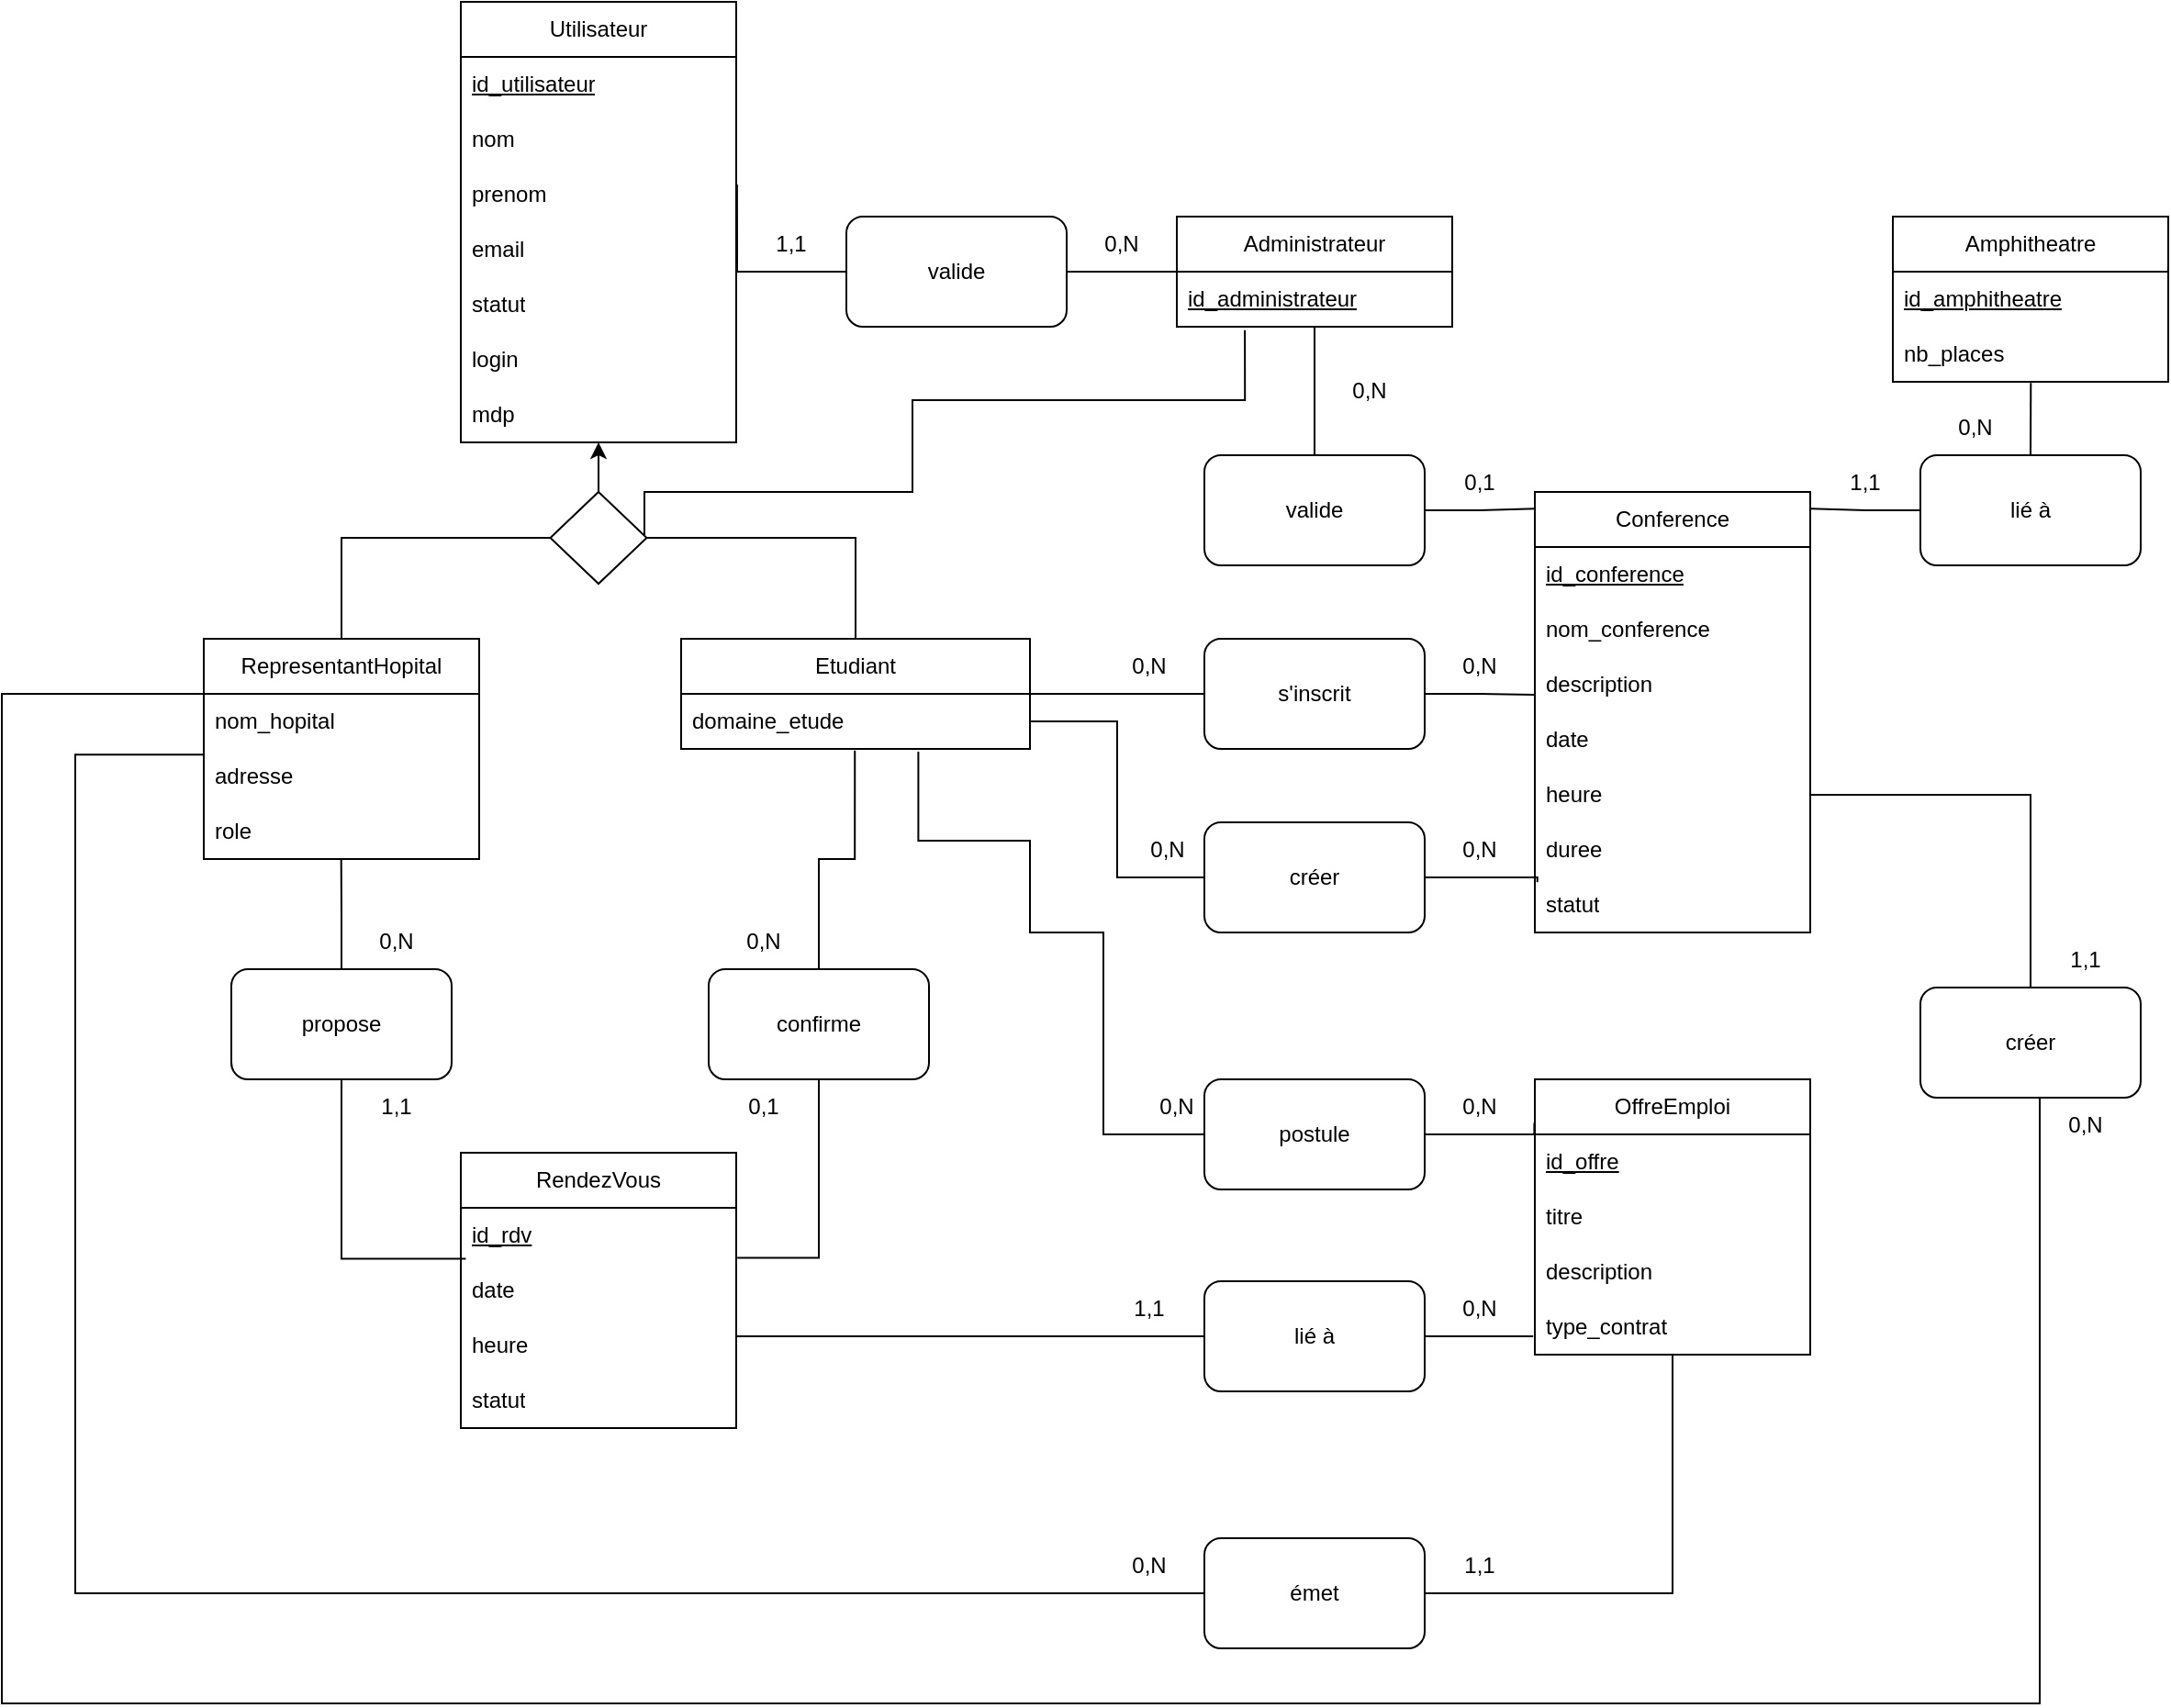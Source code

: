 <mxfile version="21.7.5" type="onedrive" pages="2">
  <diagram name="Page-1" id="q962I6aiMkmAbZw1WeMZ">
    <mxGraphModel grid="1" page="1" gridSize="10" guides="1" tooltips="1" connect="1" arrows="1" fold="1" pageScale="1" pageWidth="1169" pageHeight="827" math="0" shadow="0">
      <root>
        <mxCell id="0" />
        <mxCell id="1" parent="0" />
        <mxCell id="uY25hScXqDtO3a73gOTt-12" style="edgeStyle=orthogonalEdgeStyle;rounded=0;orthogonalLoop=1;jettySize=auto;html=1;exitX=0.5;exitY=0;exitDx=0;exitDy=0;endArrow=none;endFill=0;entryX=1;entryY=0.5;entryDx=0;entryDy=0;" edge="1" parent="1" source="zwO2DJE7-MWnhaOdCRVx-1" target="zwO2DJE7-MWnhaOdCRVx-11">
          <mxGeometry relative="1" as="geometry">
            <mxPoint x="1230" y="-570" as="targetPoint" />
          </mxGeometry>
        </mxCell>
        <mxCell id="zwO2DJE7-MWnhaOdCRVx-1" value="&lt;font style=&quot;vertical-align: inherit;&quot;&gt;&lt;font style=&quot;vertical-align: inherit;&quot;&gt;Etudiant&lt;/font&gt;&lt;/font&gt;" style="swimlane;fontStyle=0;childLayout=stackLayout;horizontal=1;startSize=30;horizontalStack=0;resizeParent=1;resizeParentMax=0;resizeLast=0;collapsible=1;marginBottom=0;whiteSpace=wrap;html=1;" vertex="1" parent="1">
          <mxGeometry x="1130" y="-480" width="190" height="60" as="geometry" />
        </mxCell>
        <mxCell id="zwO2DJE7-MWnhaOdCRVx-14" value="domaine_etude" style="text;strokeColor=none;fillColor=none;align=left;verticalAlign=middle;spacingLeft=4;spacingRight=4;overflow=hidden;points=[[0,0.5],[1,0.5]];portConstraint=eastwest;rotatable=0;whiteSpace=wrap;html=1;" vertex="1" parent="zwO2DJE7-MWnhaOdCRVx-1">
          <mxGeometry y="30" width="190" height="30" as="geometry" />
        </mxCell>
        <mxCell id="p0FIipzDam_MGdTjeUwP-6" style="edgeStyle=orthogonalEdgeStyle;rounded=0;orthogonalLoop=1;jettySize=auto;html=1;exitX=0;exitY=0.25;exitDx=0;exitDy=0;entryX=0.5;entryY=1;entryDx=0;entryDy=0;endArrow=none;endFill=0;" edge="1" parent="1" source="vYdjHVclCOwmGXo7qv9D-1" target="p0FIipzDam_MGdTjeUwP-5">
          <mxGeometry relative="1" as="geometry">
            <Array as="points">
              <mxPoint x="760" y="-450" />
              <mxPoint x="760" y="100" />
              <mxPoint x="1870" y="100" />
              <mxPoint x="1870" y="-230" />
            </Array>
          </mxGeometry>
        </mxCell>
        <mxCell id="vYdjHVclCOwmGXo7qv9D-1" value="&lt;font style=&quot;vertical-align: inherit;&quot;&gt;&lt;font style=&quot;vertical-align: inherit;&quot;&gt;&lt;font style=&quot;vertical-align: inherit;&quot;&gt;&lt;font style=&quot;vertical-align: inherit;&quot;&gt;RepresentantHopital&lt;/font&gt;&lt;/font&gt;&lt;/font&gt;&lt;/font&gt;" style="swimlane;fontStyle=0;childLayout=stackLayout;horizontal=1;startSize=30;horizontalStack=0;resizeParent=1;resizeParentMax=0;resizeLast=0;collapsible=1;marginBottom=0;whiteSpace=wrap;html=1;" vertex="1" parent="1">
          <mxGeometry x="870" y="-480" width="150" height="120" as="geometry" />
        </mxCell>
        <mxCell id="zwO2DJE7-MWnhaOdCRVx-15" value="&lt;font style=&quot;vertical-align: inherit;&quot;&gt;&lt;font style=&quot;vertical-align: inherit;&quot;&gt;nom_hopital&lt;br&gt;&lt;/font&gt;&lt;/font&gt;" style="text;strokeColor=none;fillColor=none;align=left;verticalAlign=middle;spacingLeft=4;spacingRight=4;overflow=hidden;points=[[0,0.5],[1,0.5]];portConstraint=eastwest;rotatable=0;whiteSpace=wrap;html=1;" vertex="1" parent="vYdjHVclCOwmGXo7qv9D-1">
          <mxGeometry y="30" width="150" height="30" as="geometry" />
        </mxCell>
        <mxCell id="qOWL5mDbAUGZzgBeI54C-1" value="adresse" style="text;strokeColor=none;fillColor=none;align=left;verticalAlign=middle;spacingLeft=4;spacingRight=4;overflow=hidden;points=[[0,0.5],[1,0.5]];portConstraint=eastwest;rotatable=0;whiteSpace=wrap;html=1;" vertex="1" parent="vYdjHVclCOwmGXo7qv9D-1">
          <mxGeometry y="60" width="150" height="30" as="geometry" />
        </mxCell>
        <mxCell id="uY25hScXqDtO3a73gOTt-2" value="role" style="text;strokeColor=none;fillColor=none;align=left;verticalAlign=middle;spacingLeft=4;spacingRight=4;overflow=hidden;points=[[0,0.5],[1,0.5]];portConstraint=eastwest;rotatable=0;whiteSpace=wrap;html=1;" vertex="1" parent="vYdjHVclCOwmGXo7qv9D-1">
          <mxGeometry y="90" width="150" height="30" as="geometry" />
        </mxCell>
        <mxCell id="0aWNcPJadGoUK4btkH90-1" value="&lt;font style=&quot;vertical-align: inherit;&quot;&gt;&lt;font style=&quot;vertical-align: inherit;&quot;&gt;Utilisateur&lt;/font&gt;&lt;/font&gt;" style="swimlane;fontStyle=0;childLayout=stackLayout;horizontal=1;startSize=30;horizontalStack=0;resizeParent=1;resizeParentMax=0;resizeLast=0;collapsible=1;marginBottom=0;whiteSpace=wrap;html=1;" vertex="1" parent="1">
          <mxGeometry x="1010" y="-827" width="150" height="240" as="geometry" />
        </mxCell>
        <mxCell id="0aWNcPJadGoUK4btkH90-2" value="&lt;font style=&quot;vertical-align: inherit;&quot;&gt;&lt;font style=&quot;vertical-align: inherit;&quot;&gt;&lt;font style=&quot;vertical-align: inherit;&quot;&gt;&lt;font style=&quot;vertical-align: inherit;&quot;&gt;&lt;u&gt;id_utilisateur&lt;/u&gt;&lt;/font&gt;&lt;/font&gt;&lt;/font&gt;&lt;/font&gt;" style="text;strokeColor=none;fillColor=none;align=left;verticalAlign=middle;spacingLeft=4;spacingRight=4;overflow=hidden;points=[[0,0.5],[1,0.5]];portConstraint=eastwest;rotatable=0;whiteSpace=wrap;html=1;" vertex="1" parent="0aWNcPJadGoUK4btkH90-1">
          <mxGeometry y="30" width="150" height="30" as="geometry" />
        </mxCell>
        <mxCell id="zwO2DJE7-MWnhaOdCRVx-10" value="&lt;font style=&quot;vertical-align: inherit;&quot;&gt;&lt;font style=&quot;vertical-align: inherit;&quot;&gt;&lt;font style=&quot;vertical-align: inherit;&quot;&gt;&lt;font style=&quot;vertical-align: inherit;&quot;&gt;nom&lt;/font&gt;&lt;/font&gt;&lt;/font&gt;&lt;/font&gt;" style="text;strokeColor=none;fillColor=none;align=left;verticalAlign=middle;spacingLeft=4;spacingRight=4;overflow=hidden;points=[[0,0.5],[1,0.5]];portConstraint=eastwest;rotatable=0;whiteSpace=wrap;html=1;" vertex="1" parent="0aWNcPJadGoUK4btkH90-1">
          <mxGeometry y="60" width="150" height="30" as="geometry" />
        </mxCell>
        <mxCell id="0aWNcPJadGoUK4btkH90-3" value="&lt;font style=&quot;vertical-align: inherit;&quot;&gt;&lt;font style=&quot;vertical-align: inherit;&quot;&gt;prenom&lt;/font&gt;&lt;/font&gt;" style="text;strokeColor=none;fillColor=none;align=left;verticalAlign=middle;spacingLeft=4;spacingRight=4;overflow=hidden;points=[[0,0.5],[1,0.5]];portConstraint=eastwest;rotatable=0;whiteSpace=wrap;html=1;" vertex="1" parent="0aWNcPJadGoUK4btkH90-1">
          <mxGeometry y="90" width="150" height="30" as="geometry" />
        </mxCell>
        <mxCell id="0aWNcPJadGoUK4btkH90-4" value="&lt;font style=&quot;vertical-align: inherit;&quot;&gt;&lt;font style=&quot;vertical-align: inherit;&quot;&gt;email&lt;br&gt;&lt;/font&gt;&lt;/font&gt;" style="text;strokeColor=none;fillColor=none;align=left;verticalAlign=middle;spacingLeft=4;spacingRight=4;overflow=hidden;points=[[0,0.5],[1,0.5]];portConstraint=eastwest;rotatable=0;whiteSpace=wrap;html=1;" vertex="1" parent="0aWNcPJadGoUK4btkH90-1">
          <mxGeometry y="120" width="150" height="30" as="geometry" />
        </mxCell>
        <mxCell id="uY25hScXqDtO3a73gOTt-1" value="statut" style="text;strokeColor=none;fillColor=none;align=left;verticalAlign=middle;spacingLeft=4;spacingRight=4;overflow=hidden;points=[[0,0.5],[1,0.5]];portConstraint=eastwest;rotatable=0;whiteSpace=wrap;html=1;" vertex="1" parent="0aWNcPJadGoUK4btkH90-1">
          <mxGeometry y="150" width="150" height="30" as="geometry" />
        </mxCell>
        <mxCell id="p0FIipzDam_MGdTjeUwP-2" value="login" style="text;strokeColor=none;fillColor=none;align=left;verticalAlign=middle;spacingLeft=4;spacingRight=4;overflow=hidden;points=[[0,0.5],[1,0.5]];portConstraint=eastwest;rotatable=0;whiteSpace=wrap;html=1;" vertex="1" parent="0aWNcPJadGoUK4btkH90-1">
          <mxGeometry y="180" width="150" height="30" as="geometry" />
        </mxCell>
        <mxCell id="p0FIipzDam_MGdTjeUwP-3" value="mdp" style="text;strokeColor=none;fillColor=none;align=left;verticalAlign=middle;spacingLeft=4;spacingRight=4;overflow=hidden;points=[[0,0.5],[1,0.5]];portConstraint=eastwest;rotatable=0;whiteSpace=wrap;html=1;" vertex="1" parent="0aWNcPJadGoUK4btkH90-1">
          <mxGeometry y="210" width="150" height="30" as="geometry" />
        </mxCell>
        <mxCell id="0aWNcPJadGoUK4btkH90-28" value="&lt;font style=&quot;vertical-align: inherit;&quot;&gt;&lt;font style=&quot;vertical-align: inherit;&quot;&gt;Conference&lt;/font&gt;&lt;/font&gt;" style="swimlane;fontStyle=0;childLayout=stackLayout;horizontal=1;startSize=30;horizontalStack=0;resizeParent=1;resizeParentMax=0;resizeLast=0;collapsible=1;marginBottom=0;whiteSpace=wrap;html=1;" vertex="1" parent="1">
          <mxGeometry x="1595" y="-560" width="150" height="240" as="geometry" />
        </mxCell>
        <mxCell id="gXIHA559JMCUfnb30QVl-1" value="&lt;font style=&quot;vertical-align: inherit;&quot;&gt;&lt;font style=&quot;vertical-align: inherit;&quot;&gt;&lt;u&gt;id_conference&lt;/u&gt;&lt;/font&gt;&lt;/font&gt;" style="text;strokeColor=none;fillColor=none;align=left;verticalAlign=middle;spacingLeft=4;spacingRight=4;overflow=hidden;points=[[0,0.5],[1,0.5]];portConstraint=eastwest;rotatable=0;whiteSpace=wrap;html=1;" vertex="1" parent="0aWNcPJadGoUK4btkH90-28">
          <mxGeometry y="30" width="150" height="30" as="geometry" />
        </mxCell>
        <mxCell id="0aWNcPJadGoUK4btkH90-29" value="&lt;font style=&quot;vertical-align: inherit;&quot;&gt;&lt;font style=&quot;vertical-align: inherit;&quot;&gt;&lt;font style=&quot;vertical-align: inherit;&quot;&gt;&lt;font style=&quot;vertical-align: inherit;&quot;&gt;nom_conference&lt;/font&gt;&lt;/font&gt;&lt;/font&gt;&lt;/font&gt;" style="text;strokeColor=none;fillColor=none;align=left;verticalAlign=middle;spacingLeft=4;spacingRight=4;overflow=hidden;points=[[0,0.5],[1,0.5]];portConstraint=eastwest;rotatable=0;whiteSpace=wrap;html=1;" vertex="1" parent="0aWNcPJadGoUK4btkH90-28">
          <mxGeometry y="60" width="150" height="30" as="geometry" />
        </mxCell>
        <mxCell id="0aWNcPJadGoUK4btkH90-30" value="&lt;font style=&quot;vertical-align: inherit;&quot;&gt;&lt;font style=&quot;vertical-align: inherit;&quot;&gt;description&lt;/font&gt;&lt;/font&gt;" style="text;strokeColor=none;fillColor=none;align=left;verticalAlign=middle;spacingLeft=4;spacingRight=4;overflow=hidden;points=[[0,0.5],[1,0.5]];portConstraint=eastwest;rotatable=0;whiteSpace=wrap;html=1;" vertex="1" parent="0aWNcPJadGoUK4btkH90-28">
          <mxGeometry y="90" width="150" height="30" as="geometry" />
        </mxCell>
        <mxCell id="0aWNcPJadGoUK4btkH90-31" value="&lt;font style=&quot;vertical-align: inherit;&quot;&gt;&lt;font style=&quot;vertical-align: inherit;&quot;&gt;date&lt;br&gt;&lt;/font&gt;&lt;/font&gt;" style="text;strokeColor=none;fillColor=none;align=left;verticalAlign=middle;spacingLeft=4;spacingRight=4;overflow=hidden;points=[[0,0.5],[1,0.5]];portConstraint=eastwest;rotatable=0;whiteSpace=wrap;html=1;" vertex="1" parent="0aWNcPJadGoUK4btkH90-28">
          <mxGeometry y="120" width="150" height="30" as="geometry" />
        </mxCell>
        <mxCell id="qOWL5mDbAUGZzgBeI54C-2" value="heure" style="text;strokeColor=none;fillColor=none;align=left;verticalAlign=middle;spacingLeft=4;spacingRight=4;overflow=hidden;points=[[0,0.5],[1,0.5]];portConstraint=eastwest;rotatable=0;whiteSpace=wrap;html=1;" vertex="1" parent="0aWNcPJadGoUK4btkH90-28">
          <mxGeometry y="150" width="150" height="30" as="geometry" />
        </mxCell>
        <mxCell id="qOWL5mDbAUGZzgBeI54C-3" value="duree" style="text;strokeColor=none;fillColor=none;align=left;verticalAlign=middle;spacingLeft=4;spacingRight=4;overflow=hidden;points=[[0,0.5],[1,0.5]];portConstraint=eastwest;rotatable=0;whiteSpace=wrap;html=1;" vertex="1" parent="0aWNcPJadGoUK4btkH90-28">
          <mxGeometry y="180" width="150" height="30" as="geometry" />
        </mxCell>
        <mxCell id="uY25hScXqDtO3a73gOTt-4" value="statut" style="text;strokeColor=none;fillColor=none;align=left;verticalAlign=middle;spacingLeft=4;spacingRight=4;overflow=hidden;points=[[0,0.5],[1,0.5]];portConstraint=eastwest;rotatable=0;whiteSpace=wrap;html=1;" vertex="1" parent="0aWNcPJadGoUK4btkH90-28">
          <mxGeometry y="210" width="150" height="30" as="geometry" />
        </mxCell>
        <mxCell id="uY25hScXqDtO3a73gOTt-11" style="edgeStyle=orthogonalEdgeStyle;rounded=0;orthogonalLoop=1;jettySize=auto;html=1;exitX=0.5;exitY=0;exitDx=0;exitDy=0;entryX=0.5;entryY=1;entryDx=0;entryDy=0;endArrow=classic;endFill=1;" edge="1" parent="1" source="zwO2DJE7-MWnhaOdCRVx-11" target="0aWNcPJadGoUK4btkH90-1">
          <mxGeometry relative="1" as="geometry">
            <mxPoint x="1076.25" y="-610" as="targetPoint" />
          </mxGeometry>
        </mxCell>
        <mxCell id="uY25hScXqDtO3a73gOTt-13" style="edgeStyle=orthogonalEdgeStyle;rounded=0;orthogonalLoop=1;jettySize=auto;html=1;exitX=0;exitY=0.5;exitDx=0;exitDy=0;endArrow=none;endFill=0;entryX=0.5;entryY=0;entryDx=0;entryDy=0;" edge="1" parent="1" source="zwO2DJE7-MWnhaOdCRVx-11" target="vYdjHVclCOwmGXo7qv9D-1">
          <mxGeometry relative="1" as="geometry">
            <mxPoint x="1190" y="-500" as="targetPoint" />
          </mxGeometry>
        </mxCell>
        <mxCell id="p0FIipzDam_MGdTjeUwP-1" style="edgeStyle=orthogonalEdgeStyle;rounded=0;orthogonalLoop=1;jettySize=auto;html=1;exitX=1;exitY=0.5;exitDx=0;exitDy=0;entryX=0.247;entryY=1.062;entryDx=0;entryDy=0;entryPerimeter=0;endArrow=none;endFill=0;" edge="1" parent="1" source="zwO2DJE7-MWnhaOdCRVx-11" target="uY25hScXqDtO3a73gOTt-81">
          <mxGeometry relative="1" as="geometry">
            <Array as="points">
              <mxPoint x="1110" y="-535" />
              <mxPoint x="1110" y="-560" />
              <mxPoint x="1256" y="-560" />
              <mxPoint x="1256" y="-610" />
              <mxPoint x="1437" y="-610" />
            </Array>
          </mxGeometry>
        </mxCell>
        <mxCell id="zwO2DJE7-MWnhaOdCRVx-11" value="" style="rhombus;whiteSpace=wrap;html=1;" vertex="1" parent="1">
          <mxGeometry x="1058.75" y="-560" width="52.5" height="50" as="geometry" />
        </mxCell>
        <mxCell id="qOWL5mDbAUGZzgBeI54C-4" value="&lt;font style=&quot;vertical-align: inherit;&quot;&gt;&lt;font style=&quot;vertical-align: inherit;&quot;&gt;Amphitheatre&lt;/font&gt;&lt;/font&gt;" style="swimlane;fontStyle=0;childLayout=stackLayout;horizontal=1;startSize=30;horizontalStack=0;resizeParent=1;resizeParentMax=0;resizeLast=0;collapsible=1;marginBottom=0;whiteSpace=wrap;html=1;" vertex="1" parent="1">
          <mxGeometry x="1790" y="-710" width="150" height="90" as="geometry" />
        </mxCell>
        <mxCell id="qOWL5mDbAUGZzgBeI54C-5" value="&lt;font style=&quot;vertical-align: inherit;&quot;&gt;&lt;font style=&quot;vertical-align: inherit;&quot;&gt;&lt;font style=&quot;vertical-align: inherit;&quot;&gt;&lt;font style=&quot;vertical-align: inherit;&quot;&gt;&lt;font style=&quot;vertical-align: inherit;&quot;&gt;&lt;font style=&quot;vertical-align: inherit;&quot;&gt;&lt;u&gt;&lt;font style=&quot;vertical-align: inherit;&quot;&gt;&lt;font style=&quot;vertical-align: inherit;&quot;&gt;id_amphitheatre&lt;/font&gt;&lt;/font&gt;&lt;/u&gt;&lt;/font&gt;&lt;/font&gt;&lt;/font&gt;&lt;/font&gt;&lt;/font&gt;&lt;/font&gt;" style="text;strokeColor=none;fillColor=none;align=left;verticalAlign=middle;spacingLeft=4;spacingRight=4;overflow=hidden;points=[[0,0.5],[1,0.5]];portConstraint=eastwest;rotatable=0;whiteSpace=wrap;html=1;" vertex="1" parent="qOWL5mDbAUGZzgBeI54C-4">
          <mxGeometry y="30" width="150" height="30" as="geometry" />
        </mxCell>
        <mxCell id="qOWL5mDbAUGZzgBeI54C-7" value="&lt;font style=&quot;vertical-align: inherit;&quot;&gt;&lt;font style=&quot;vertical-align: inherit;&quot;&gt;nb_places&lt;br&gt;&lt;/font&gt;&lt;/font&gt;" style="text;strokeColor=none;fillColor=none;align=left;verticalAlign=middle;spacingLeft=4;spacingRight=4;overflow=hidden;points=[[0,0.5],[1,0.5]];portConstraint=eastwest;rotatable=0;whiteSpace=wrap;html=1;" vertex="1" parent="qOWL5mDbAUGZzgBeI54C-4">
          <mxGeometry y="60" width="150" height="30" as="geometry" />
        </mxCell>
        <mxCell id="qOWL5mDbAUGZzgBeI54C-15" value="&lt;font style=&quot;vertical-align: inherit;&quot;&gt;&lt;font style=&quot;vertical-align: inherit;&quot;&gt;OffreEmploi&lt;/font&gt;&lt;/font&gt;" style="swimlane;fontStyle=0;childLayout=stackLayout;horizontal=1;startSize=30;horizontalStack=0;resizeParent=1;resizeParentMax=0;resizeLast=0;collapsible=1;marginBottom=0;whiteSpace=wrap;html=1;" vertex="1" parent="1">
          <mxGeometry x="1595" y="-240" width="150" height="150" as="geometry" />
        </mxCell>
        <mxCell id="qOWL5mDbAUGZzgBeI54C-16" value="&lt;font style=&quot;vertical-align: inherit;&quot;&gt;&lt;font style=&quot;vertical-align: inherit;&quot;&gt;&lt;font style=&quot;vertical-align: inherit;&quot;&gt;&lt;font style=&quot;vertical-align: inherit;&quot;&gt;&lt;font style=&quot;vertical-align: inherit;&quot;&gt;&lt;font style=&quot;vertical-align: inherit;&quot;&gt;&lt;u&gt;&lt;font style=&quot;vertical-align: inherit;&quot;&gt;&lt;font style=&quot;vertical-align: inherit;&quot;&gt;id_offre&lt;/font&gt;&lt;/font&gt;&lt;/u&gt;&lt;/font&gt;&lt;/font&gt;&lt;/font&gt;&lt;/font&gt;&lt;/font&gt;&lt;/font&gt;" style="text;strokeColor=none;fillColor=none;align=left;verticalAlign=middle;spacingLeft=4;spacingRight=4;overflow=hidden;points=[[0,0.5],[1,0.5]];portConstraint=eastwest;rotatable=0;whiteSpace=wrap;html=1;" vertex="1" parent="qOWL5mDbAUGZzgBeI54C-15">
          <mxGeometry y="30" width="150" height="30" as="geometry" />
        </mxCell>
        <mxCell id="qOWL5mDbAUGZzgBeI54C-17" value="&lt;font style=&quot;vertical-align: inherit;&quot;&gt;&lt;font style=&quot;vertical-align: inherit;&quot;&gt;titre&lt;br&gt;&lt;/font&gt;&lt;/font&gt;" style="text;strokeColor=none;fillColor=none;align=left;verticalAlign=middle;spacingLeft=4;spacingRight=4;overflow=hidden;points=[[0,0.5],[1,0.5]];portConstraint=eastwest;rotatable=0;whiteSpace=wrap;html=1;" vertex="1" parent="qOWL5mDbAUGZzgBeI54C-15">
          <mxGeometry y="60" width="150" height="30" as="geometry" />
        </mxCell>
        <mxCell id="qOWL5mDbAUGZzgBeI54C-18" value="description" style="text;strokeColor=none;fillColor=none;align=left;verticalAlign=middle;spacingLeft=4;spacingRight=4;overflow=hidden;points=[[0,0.5],[1,0.5]];portConstraint=eastwest;rotatable=0;whiteSpace=wrap;html=1;" vertex="1" parent="qOWL5mDbAUGZzgBeI54C-15">
          <mxGeometry y="90" width="150" height="30" as="geometry" />
        </mxCell>
        <mxCell id="qOWL5mDbAUGZzgBeI54C-19" value="type_contrat" style="text;strokeColor=none;fillColor=none;align=left;verticalAlign=middle;spacingLeft=4;spacingRight=4;overflow=hidden;points=[[0,0.5],[1,0.5]];portConstraint=eastwest;rotatable=0;whiteSpace=wrap;html=1;" vertex="1" parent="qOWL5mDbAUGZzgBeI54C-15">
          <mxGeometry y="120" width="150" height="30" as="geometry" />
        </mxCell>
        <mxCell id="qOWL5mDbAUGZzgBeI54C-21" value="&lt;font style=&quot;vertical-align: inherit;&quot;&gt;&lt;font style=&quot;vertical-align: inherit;&quot;&gt;RendezVous&lt;/font&gt;&lt;/font&gt;" style="swimlane;fontStyle=0;childLayout=stackLayout;horizontal=1;startSize=30;horizontalStack=0;resizeParent=1;resizeParentMax=0;resizeLast=0;collapsible=1;marginBottom=0;whiteSpace=wrap;html=1;" vertex="1" parent="1">
          <mxGeometry x="1010" y="-200" width="150" height="150" as="geometry" />
        </mxCell>
        <mxCell id="qOWL5mDbAUGZzgBeI54C-22" value="&lt;font style=&quot;vertical-align: inherit;&quot;&gt;&lt;font style=&quot;vertical-align: inherit;&quot;&gt;&lt;font style=&quot;vertical-align: inherit;&quot;&gt;&lt;font style=&quot;vertical-align: inherit;&quot;&gt;&lt;font style=&quot;vertical-align: inherit;&quot;&gt;&lt;font style=&quot;vertical-align: inherit;&quot;&gt;&lt;u&gt;&lt;font style=&quot;vertical-align: inherit;&quot;&gt;&lt;font style=&quot;vertical-align: inherit;&quot;&gt;id_rdv&lt;/font&gt;&lt;/font&gt;&lt;/u&gt;&lt;/font&gt;&lt;/font&gt;&lt;/font&gt;&lt;/font&gt;&lt;/font&gt;&lt;/font&gt;" style="text;strokeColor=none;fillColor=none;align=left;verticalAlign=middle;spacingLeft=4;spacingRight=4;overflow=hidden;points=[[0,0.5],[1,0.5]];portConstraint=eastwest;rotatable=0;whiteSpace=wrap;html=1;" vertex="1" parent="qOWL5mDbAUGZzgBeI54C-21">
          <mxGeometry y="30" width="150" height="30" as="geometry" />
        </mxCell>
        <mxCell id="qOWL5mDbAUGZzgBeI54C-23" value="&lt;font style=&quot;vertical-align: inherit;&quot;&gt;&lt;font style=&quot;vertical-align: inherit;&quot;&gt;date&lt;br&gt;&lt;/font&gt;&lt;/font&gt;" style="text;strokeColor=none;fillColor=none;align=left;verticalAlign=middle;spacingLeft=4;spacingRight=4;overflow=hidden;points=[[0,0.5],[1,0.5]];portConstraint=eastwest;rotatable=0;whiteSpace=wrap;html=1;" vertex="1" parent="qOWL5mDbAUGZzgBeI54C-21">
          <mxGeometry y="60" width="150" height="30" as="geometry" />
        </mxCell>
        <mxCell id="qOWL5mDbAUGZzgBeI54C-24" value="heure" style="text;strokeColor=none;fillColor=none;align=left;verticalAlign=middle;spacingLeft=4;spacingRight=4;overflow=hidden;points=[[0,0.5],[1,0.5]];portConstraint=eastwest;rotatable=0;whiteSpace=wrap;html=1;" vertex="1" parent="qOWL5mDbAUGZzgBeI54C-21">
          <mxGeometry y="90" width="150" height="30" as="geometry" />
        </mxCell>
        <mxCell id="qOWL5mDbAUGZzgBeI54C-25" value="statut" style="text;strokeColor=none;fillColor=none;align=left;verticalAlign=middle;spacingLeft=4;spacingRight=4;overflow=hidden;points=[[0,0.5],[1,0.5]];portConstraint=eastwest;rotatable=0;whiteSpace=wrap;html=1;" vertex="1" parent="qOWL5mDbAUGZzgBeI54C-21">
          <mxGeometry y="120" width="150" height="30" as="geometry" />
        </mxCell>
        <mxCell id="uY25hScXqDtO3a73gOTt-19" style="edgeStyle=orthogonalEdgeStyle;rounded=0;orthogonalLoop=1;jettySize=auto;html=1;exitX=0;exitY=0.5;exitDx=0;exitDy=0;entryX=1;entryY=0.5;entryDx=0;entryDy=0;endArrow=none;endFill=0;" edge="1" parent="1" source="uY25hScXqDtO3a73gOTt-15" target="uY25hScXqDtO3a73gOTt-18">
          <mxGeometry relative="1" as="geometry" />
        </mxCell>
        <mxCell id="uY25hScXqDtO3a73gOTt-22" style="edgeStyle=orthogonalEdgeStyle;rounded=0;orthogonalLoop=1;jettySize=auto;html=1;exitX=0.5;exitY=1;exitDx=0;exitDy=0;entryX=0.5;entryY=0;entryDx=0;entryDy=0;endArrow=none;endFill=0;" edge="1" parent="1" source="uY25hScXqDtO3a73gOTt-15" target="uY25hScXqDtO3a73gOTt-21">
          <mxGeometry relative="1" as="geometry" />
        </mxCell>
        <mxCell id="uY25hScXqDtO3a73gOTt-15" value="&lt;font style=&quot;vertical-align: inherit;&quot;&gt;&lt;font style=&quot;vertical-align: inherit;&quot;&gt;Administrateur&lt;/font&gt;&lt;/font&gt;" style="swimlane;fontStyle=0;childLayout=stackLayout;horizontal=1;startSize=30;horizontalStack=0;resizeParent=1;resizeParentMax=0;resizeLast=0;collapsible=1;marginBottom=0;whiteSpace=wrap;html=1;" vertex="1" parent="1">
          <mxGeometry x="1400" y="-710" width="150" height="60" as="geometry">
            <mxRectangle x="1400" y="-710" width="120" height="30" as="alternateBounds" />
          </mxGeometry>
        </mxCell>
        <mxCell id="uY25hScXqDtO3a73gOTt-81" value="&lt;font style=&quot;vertical-align: inherit;&quot;&gt;&lt;font style=&quot;vertical-align: inherit;&quot;&gt;&lt;u&gt;id_administrateur&lt;/u&gt;&lt;/font&gt;&lt;/font&gt;" style="text;strokeColor=none;fillColor=none;align=left;verticalAlign=middle;spacingLeft=4;spacingRight=4;overflow=hidden;points=[[0,0.5],[1,0.5]];portConstraint=eastwest;rotatable=0;whiteSpace=wrap;html=1;" vertex="1" parent="uY25hScXqDtO3a73gOTt-15">
          <mxGeometry y="30" width="150" height="30" as="geometry" />
        </mxCell>
        <mxCell id="uY25hScXqDtO3a73gOTt-20" style="edgeStyle=orthogonalEdgeStyle;rounded=0;orthogonalLoop=1;jettySize=auto;html=1;exitX=0;exitY=0.5;exitDx=0;exitDy=0;entryX=1.003;entryY=0.317;entryDx=0;entryDy=0;entryPerimeter=0;endArrow=none;endFill=0;" edge="1" parent="1" source="uY25hScXqDtO3a73gOTt-18" target="0aWNcPJadGoUK4btkH90-3">
          <mxGeometry relative="1" as="geometry">
            <mxPoint x="1171.25" y="-679.789" as="targetPoint" />
            <mxPoint x="1231.25" y="-680" as="sourcePoint" />
            <Array as="points">
              <mxPoint x="1160" y="-680" />
            </Array>
          </mxGeometry>
        </mxCell>
        <mxCell id="uY25hScXqDtO3a73gOTt-18" value="valide" style="rounded=1;whiteSpace=wrap;html=1;" vertex="1" parent="1">
          <mxGeometry x="1220" y="-710" width="120" height="60" as="geometry" />
        </mxCell>
        <mxCell id="uY25hScXqDtO3a73gOTt-33" style="edgeStyle=orthogonalEdgeStyle;rounded=0;orthogonalLoop=1;jettySize=auto;html=1;exitX=1;exitY=0.5;exitDx=0;exitDy=0;entryX=0;entryY=0.038;entryDx=0;entryDy=0;entryPerimeter=0;endArrow=none;endFill=0;" edge="1" parent="1" source="uY25hScXqDtO3a73gOTt-21" target="0aWNcPJadGoUK4btkH90-28">
          <mxGeometry relative="1" as="geometry">
            <mxPoint x="1750" y="-549.647" as="targetPoint" />
          </mxGeometry>
        </mxCell>
        <mxCell id="uY25hScXqDtO3a73gOTt-21" value="valide" style="rounded=1;whiteSpace=wrap;html=1;" vertex="1" parent="1">
          <mxGeometry x="1415" y="-580" width="120" height="60" as="geometry" />
        </mxCell>
        <mxCell id="uY25hScXqDtO3a73gOTt-29" style="edgeStyle=orthogonalEdgeStyle;rounded=0;orthogonalLoop=1;jettySize=auto;html=1;exitX=0;exitY=0.5;exitDx=0;exitDy=0;endArrow=none;endFill=0;entryX=1;entryY=0.5;entryDx=0;entryDy=0;" edge="1" parent="1" source="uY25hScXqDtO3a73gOTt-28" target="zwO2DJE7-MWnhaOdCRVx-1">
          <mxGeometry relative="1" as="geometry">
            <mxPoint x="1280" y="-450" as="targetPoint" />
          </mxGeometry>
        </mxCell>
        <mxCell id="uY25hScXqDtO3a73gOTt-32" style="edgeStyle=orthogonalEdgeStyle;rounded=0;orthogonalLoop=1;jettySize=auto;html=1;exitX=1;exitY=0.5;exitDx=0;exitDy=0;entryX=-0.002;entryY=0.684;entryDx=0;entryDy=0;entryPerimeter=0;endArrow=none;endFill=0;" edge="1" parent="1" source="uY25hScXqDtO3a73gOTt-28" target="0aWNcPJadGoUK4btkH90-30">
          <mxGeometry relative="1" as="geometry">
            <mxPoint x="1750" y="-449.5" as="targetPoint" />
          </mxGeometry>
        </mxCell>
        <mxCell id="uY25hScXqDtO3a73gOTt-28" value="s&#39;inscrit" style="rounded=1;whiteSpace=wrap;html=1;" vertex="1" parent="1">
          <mxGeometry x="1415" y="-480" width="120" height="60" as="geometry" />
        </mxCell>
        <mxCell id="uY25hScXqDtO3a73gOTt-34" style="edgeStyle=orthogonalEdgeStyle;rounded=0;orthogonalLoop=1;jettySize=auto;html=1;exitX=0;exitY=0.5;exitDx=0;exitDy=0;endArrow=none;endFill=0;entryX=-0.001;entryY=0.104;entryDx=0;entryDy=0;entryPerimeter=0;" edge="1" parent="1" source="uY25hScXqDtO3a73gOTt-31" target="qOWL5mDbAUGZzgBeI54C-1">
          <mxGeometry relative="1" as="geometry">
            <mxPoint x="1020" y="-340" as="targetPoint" />
            <Array as="points">
              <mxPoint x="800" y="40" />
              <mxPoint x="800" y="-417" />
            </Array>
          </mxGeometry>
        </mxCell>
        <mxCell id="uY25hScXqDtO3a73gOTt-84" style="edgeStyle=orthogonalEdgeStyle;rounded=0;orthogonalLoop=1;jettySize=auto;html=1;exitX=1;exitY=0.5;exitDx=0;exitDy=0;entryX=0.5;entryY=0.987;entryDx=0;entryDy=0;entryPerimeter=0;endArrow=none;endFill=0;" edge="1" parent="1" source="uY25hScXqDtO3a73gOTt-31" target="qOWL5mDbAUGZzgBeI54C-19">
          <mxGeometry relative="1" as="geometry">
            <Array as="points">
              <mxPoint x="1670" y="40" />
            </Array>
          </mxGeometry>
        </mxCell>
        <mxCell id="uY25hScXqDtO3a73gOTt-31" value="émet" style="rounded=1;whiteSpace=wrap;html=1;" vertex="1" parent="1">
          <mxGeometry x="1415" y="10" width="120" height="60" as="geometry" />
        </mxCell>
        <mxCell id="uY25hScXqDtO3a73gOTt-38" style="edgeStyle=orthogonalEdgeStyle;rounded=0;orthogonalLoop=1;jettySize=auto;html=1;exitX=0;exitY=0.5;exitDx=0;exitDy=0;endArrow=none;endFill=0;entryX=0.68;entryY=1.048;entryDx=0;entryDy=0;entryPerimeter=0;" edge="1" parent="1" source="uY25hScXqDtO3a73gOTt-36" target="zwO2DJE7-MWnhaOdCRVx-14">
          <mxGeometry relative="1" as="geometry">
            <mxPoint x="1260" y="-370" as="targetPoint" />
            <Array as="points">
              <mxPoint x="1360" y="-210" />
              <mxPoint x="1360" y="-320" />
              <mxPoint x="1320" y="-320" />
              <mxPoint x="1320" y="-370" />
              <mxPoint x="1259" y="-370" />
            </Array>
          </mxGeometry>
        </mxCell>
        <mxCell id="uY25hScXqDtO3a73gOTt-39" style="edgeStyle=orthogonalEdgeStyle;rounded=0;orthogonalLoop=1;jettySize=auto;html=1;exitX=1;exitY=0.5;exitDx=0;exitDy=0;entryX=-0.002;entryY=0.158;entryDx=0;entryDy=0;entryPerimeter=0;endArrow=none;endFill=0;" edge="1" parent="1" source="uY25hScXqDtO3a73gOTt-36" target="qOWL5mDbAUGZzgBeI54C-15">
          <mxGeometry relative="1" as="geometry">
            <Array as="points">
              <mxPoint x="1595" y="-210" />
            </Array>
          </mxGeometry>
        </mxCell>
        <mxCell id="uY25hScXqDtO3a73gOTt-36" value="postule" style="rounded=1;whiteSpace=wrap;html=1;" vertex="1" parent="1">
          <mxGeometry x="1415" y="-240" width="120" height="60" as="geometry" />
        </mxCell>
        <mxCell id="uY25hScXqDtO3a73gOTt-40" value="0,N" style="text;html=1;strokeColor=none;fillColor=none;align=center;verticalAlign=middle;whiteSpace=wrap;rounded=0;" vertex="1" parent="1">
          <mxGeometry x="1340" y="-710" width="60" height="30" as="geometry" />
        </mxCell>
        <mxCell id="uY25hScXqDtO3a73gOTt-41" value="1,1" style="text;html=1;strokeColor=none;fillColor=none;align=center;verticalAlign=middle;whiteSpace=wrap;rounded=0;" vertex="1" parent="1">
          <mxGeometry x="1160" y="-710" width="60" height="30" as="geometry" />
        </mxCell>
        <mxCell id="uY25hScXqDtO3a73gOTt-42" value="0,N" style="text;html=1;strokeColor=none;fillColor=none;align=center;verticalAlign=middle;whiteSpace=wrap;rounded=0;" vertex="1" parent="1">
          <mxGeometry x="1475" y="-630" width="60" height="30" as="geometry" />
        </mxCell>
        <mxCell id="uY25hScXqDtO3a73gOTt-43" value="0,1" style="text;html=1;strokeColor=none;fillColor=none;align=center;verticalAlign=middle;whiteSpace=wrap;rounded=0;" vertex="1" parent="1">
          <mxGeometry x="1535" y="-580" width="60" height="30" as="geometry" />
        </mxCell>
        <mxCell id="uY25hScXqDtO3a73gOTt-49" style="edgeStyle=orthogonalEdgeStyle;rounded=0;orthogonalLoop=1;jettySize=auto;html=1;exitX=0;exitY=0.5;exitDx=0;exitDy=0;entryX=1.003;entryY=0.038;entryDx=0;entryDy=0;entryPerimeter=0;endArrow=none;endFill=0;" edge="1" parent="1" source="uY25hScXqDtO3a73gOTt-48" target="0aWNcPJadGoUK4btkH90-28">
          <mxGeometry relative="1" as="geometry">
            <mxPoint x="1770.0" y="-549.655" as="targetPoint" />
          </mxGeometry>
        </mxCell>
        <mxCell id="uY25hScXqDtO3a73gOTt-50" style="edgeStyle=orthogonalEdgeStyle;rounded=0;orthogonalLoop=1;jettySize=auto;html=1;exitX=0.5;exitY=0;exitDx=0;exitDy=0;entryX=0.501;entryY=1.02;entryDx=0;entryDy=0;entryPerimeter=0;endArrow=none;endFill=0;" edge="1" parent="1" source="uY25hScXqDtO3a73gOTt-48" target="qOWL5mDbAUGZzgBeI54C-7">
          <mxGeometry relative="1" as="geometry" />
        </mxCell>
        <mxCell id="uY25hScXqDtO3a73gOTt-48" value="lié à" style="rounded=1;whiteSpace=wrap;html=1;" vertex="1" parent="1">
          <mxGeometry x="1805" y="-580" width="120" height="60" as="geometry" />
        </mxCell>
        <mxCell id="uY25hScXqDtO3a73gOTt-51" value="0,N" style="text;html=1;strokeColor=none;fillColor=none;align=center;verticalAlign=middle;whiteSpace=wrap;rounded=0;" vertex="1" parent="1">
          <mxGeometry x="1805" y="-610" width="60" height="30" as="geometry" />
        </mxCell>
        <mxCell id="uY25hScXqDtO3a73gOTt-52" value="1,1" style="text;html=1;strokeColor=none;fillColor=none;align=center;verticalAlign=middle;whiteSpace=wrap;rounded=0;" vertex="1" parent="1">
          <mxGeometry x="1745" y="-580" width="60" height="30" as="geometry" />
        </mxCell>
        <mxCell id="uY25hScXqDtO3a73gOTt-53" value="0,N" style="text;html=1;strokeColor=none;fillColor=none;align=center;verticalAlign=middle;whiteSpace=wrap;rounded=0;" vertex="1" parent="1">
          <mxGeometry x="1355" y="10" width="60" height="30" as="geometry" />
        </mxCell>
        <mxCell id="uY25hScXqDtO3a73gOTt-54" value="1,1" style="text;html=1;strokeColor=none;fillColor=none;align=center;verticalAlign=middle;whiteSpace=wrap;rounded=0;" vertex="1" parent="1">
          <mxGeometry x="1535" y="10" width="60" height="30" as="geometry" />
        </mxCell>
        <mxCell id="uY25hScXqDtO3a73gOTt-55" value="0,N" style="text;html=1;strokeColor=none;fillColor=none;align=center;verticalAlign=middle;whiteSpace=wrap;rounded=0;" vertex="1" parent="1">
          <mxGeometry x="1535" y="-240" width="60" height="30" as="geometry" />
        </mxCell>
        <mxCell id="uY25hScXqDtO3a73gOTt-56" value="0,N" style="text;html=1;strokeColor=none;fillColor=none;align=center;verticalAlign=middle;whiteSpace=wrap;rounded=0;" vertex="1" parent="1">
          <mxGeometry x="1370" y="-240" width="60" height="30" as="geometry" />
        </mxCell>
        <mxCell id="uY25hScXqDtO3a73gOTt-72" style="edgeStyle=orthogonalEdgeStyle;rounded=0;orthogonalLoop=1;jettySize=auto;html=1;exitX=0.5;exitY=0;exitDx=0;exitDy=0;entryX=0.499;entryY=1.016;entryDx=0;entryDy=0;entryPerimeter=0;endArrow=none;endFill=0;" edge="1" parent="1" source="uY25hScXqDtO3a73gOTt-70" target="uY25hScXqDtO3a73gOTt-2">
          <mxGeometry relative="1" as="geometry" />
        </mxCell>
        <mxCell id="uY25hScXqDtO3a73gOTt-73" style="edgeStyle=orthogonalEdgeStyle;rounded=0;orthogonalLoop=1;jettySize=auto;html=1;exitX=0.5;exitY=1;exitDx=0;exitDy=0;entryX=0.018;entryY=0.923;entryDx=0;entryDy=0;entryPerimeter=0;endArrow=none;endFill=0;" edge="1" parent="1" source="uY25hScXqDtO3a73gOTt-70" target="qOWL5mDbAUGZzgBeI54C-22">
          <mxGeometry relative="1" as="geometry" />
        </mxCell>
        <mxCell id="uY25hScXqDtO3a73gOTt-70" value="propose" style="rounded=1;whiteSpace=wrap;html=1;" vertex="1" parent="1">
          <mxGeometry x="885" y="-300" width="120" height="60" as="geometry" />
        </mxCell>
        <mxCell id="uY25hScXqDtO3a73gOTt-74" style="edgeStyle=orthogonalEdgeStyle;rounded=0;orthogonalLoop=1;jettySize=auto;html=1;exitX=0.5;exitY=1;exitDx=0;exitDy=0;entryX=1.004;entryY=0.907;entryDx=0;entryDy=0;entryPerimeter=0;endArrow=none;endFill=0;" edge="1" parent="1" source="uY25hScXqDtO3a73gOTt-71" target="qOWL5mDbAUGZzgBeI54C-22">
          <mxGeometry relative="1" as="geometry" />
        </mxCell>
        <mxCell id="uY25hScXqDtO3a73gOTt-75" style="edgeStyle=orthogonalEdgeStyle;rounded=0;orthogonalLoop=1;jettySize=auto;html=1;exitX=0.5;exitY=0;exitDx=0;exitDy=0;entryX=0.498;entryY=1.028;entryDx=0;entryDy=0;entryPerimeter=0;endArrow=none;endFill=0;" edge="1" parent="1" source="uY25hScXqDtO3a73gOTt-71" target="zwO2DJE7-MWnhaOdCRVx-14">
          <mxGeometry relative="1" as="geometry" />
        </mxCell>
        <mxCell id="uY25hScXqDtO3a73gOTt-71" value="confirme" style="rounded=1;whiteSpace=wrap;html=1;" vertex="1" parent="1">
          <mxGeometry x="1145" y="-300" width="120" height="60" as="geometry" />
        </mxCell>
        <mxCell id="uY25hScXqDtO3a73gOTt-76" value="0,N" style="text;html=1;strokeColor=none;fillColor=none;align=center;verticalAlign=middle;whiteSpace=wrap;rounded=0;" vertex="1" parent="1">
          <mxGeometry x="1145" y="-330" width="60" height="30" as="geometry" />
        </mxCell>
        <mxCell id="uY25hScXqDtO3a73gOTt-77" value="0,1" style="text;html=1;strokeColor=none;fillColor=none;align=center;verticalAlign=middle;whiteSpace=wrap;rounded=0;" vertex="1" parent="1">
          <mxGeometry x="1145" y="-240" width="60" height="30" as="geometry" />
        </mxCell>
        <mxCell id="uY25hScXqDtO3a73gOTt-78" value="1,1" style="text;html=1;strokeColor=none;fillColor=none;align=center;verticalAlign=middle;whiteSpace=wrap;rounded=0;" vertex="1" parent="1">
          <mxGeometry x="945" y="-240" width="60" height="30" as="geometry" />
        </mxCell>
        <mxCell id="uY25hScXqDtO3a73gOTt-79" value="0,N" style="text;html=1;strokeColor=none;fillColor=none;align=center;verticalAlign=middle;whiteSpace=wrap;rounded=0;" vertex="1" parent="1">
          <mxGeometry x="945" y="-330" width="60" height="30" as="geometry" />
        </mxCell>
        <mxCell id="uY25hScXqDtO3a73gOTt-82" value="0,N" style="text;html=1;strokeColor=none;fillColor=none;align=center;verticalAlign=middle;whiteSpace=wrap;rounded=0;" vertex="1" parent="1">
          <mxGeometry x="1355" y="-480" width="60" height="30" as="geometry" />
        </mxCell>
        <mxCell id="uY25hScXqDtO3a73gOTt-83" value="0,N" style="text;html=1;strokeColor=none;fillColor=none;align=center;verticalAlign=middle;whiteSpace=wrap;rounded=0;" vertex="1" parent="1">
          <mxGeometry x="1535" y="-480" width="60" height="30" as="geometry" />
        </mxCell>
        <mxCell id="uY25hScXqDtO3a73gOTt-87" style="edgeStyle=orthogonalEdgeStyle;rounded=0;orthogonalLoop=1;jettySize=auto;html=1;exitX=1;exitY=0.5;exitDx=0;exitDy=0;entryX=-0.006;entryY=0.667;entryDx=0;entryDy=0;entryPerimeter=0;endArrow=none;endFill=0;" edge="1" parent="1" source="uY25hScXqDtO3a73gOTt-85" target="qOWL5mDbAUGZzgBeI54C-19">
          <mxGeometry relative="1" as="geometry" />
        </mxCell>
        <mxCell id="uY25hScXqDtO3a73gOTt-85" value="lié à" style="rounded=1;whiteSpace=wrap;html=1;" vertex="1" parent="1">
          <mxGeometry x="1415" y="-130" width="120" height="60" as="geometry" />
        </mxCell>
        <mxCell id="uY25hScXqDtO3a73gOTt-86" style="edgeStyle=orthogonalEdgeStyle;rounded=0;orthogonalLoop=1;jettySize=auto;html=1;exitX=1;exitY=0.5;exitDx=0;exitDy=0;entryX=0;entryY=0.5;entryDx=0;entryDy=0;endArrow=none;endFill=0;" edge="1" parent="1" source="qOWL5mDbAUGZzgBeI54C-24" target="uY25hScXqDtO3a73gOTt-85">
          <mxGeometry relative="1" as="geometry">
            <Array as="points">
              <mxPoint x="1160" y="-100" />
            </Array>
          </mxGeometry>
        </mxCell>
        <mxCell id="uY25hScXqDtO3a73gOTt-88" value="1,1" style="text;html=1;strokeColor=none;fillColor=none;align=center;verticalAlign=middle;whiteSpace=wrap;rounded=0;" vertex="1" parent="1">
          <mxGeometry x="1355" y="-130" width="60" height="30" as="geometry" />
        </mxCell>
        <mxCell id="uY25hScXqDtO3a73gOTt-89" value="0,N" style="text;html=1;strokeColor=none;fillColor=none;align=center;verticalAlign=middle;whiteSpace=wrap;rounded=0;" vertex="1" parent="1">
          <mxGeometry x="1535" y="-130" width="60" height="30" as="geometry" />
        </mxCell>
        <mxCell id="p0FIipzDam_MGdTjeUwP-7" style="edgeStyle=orthogonalEdgeStyle;rounded=0;orthogonalLoop=1;jettySize=auto;html=1;exitX=0.5;exitY=0;exitDx=0;exitDy=0;entryX=1;entryY=0.5;entryDx=0;entryDy=0;endArrow=none;endFill=0;" edge="1" parent="1" source="p0FIipzDam_MGdTjeUwP-5" target="qOWL5mDbAUGZzgBeI54C-2">
          <mxGeometry relative="1" as="geometry" />
        </mxCell>
        <mxCell id="p0FIipzDam_MGdTjeUwP-5" value="créer" style="rounded=1;whiteSpace=wrap;html=1;" vertex="1" parent="1">
          <mxGeometry x="1805" y="-290" width="120" height="60" as="geometry" />
        </mxCell>
        <mxCell id="p0FIipzDam_MGdTjeUwP-10" style="edgeStyle=orthogonalEdgeStyle;rounded=0;orthogonalLoop=1;jettySize=auto;html=1;exitX=1;exitY=0.5;exitDx=0;exitDy=0;entryX=0.009;entryY=0.087;entryDx=0;entryDy=0;entryPerimeter=0;endArrow=none;endFill=0;" edge="1" parent="1" source="p0FIipzDam_MGdTjeUwP-8" target="uY25hScXqDtO3a73gOTt-4">
          <mxGeometry relative="1" as="geometry">
            <Array as="points">
              <mxPoint x="1596" y="-350" />
            </Array>
          </mxGeometry>
        </mxCell>
        <mxCell id="p0FIipzDam_MGdTjeUwP-8" value="créer" style="rounded=1;whiteSpace=wrap;html=1;" vertex="1" parent="1">
          <mxGeometry x="1415" y="-380" width="120" height="60" as="geometry" />
        </mxCell>
        <mxCell id="p0FIipzDam_MGdTjeUwP-9" style="edgeStyle=orthogonalEdgeStyle;rounded=0;orthogonalLoop=1;jettySize=auto;html=1;exitX=1;exitY=0.5;exitDx=0;exitDy=0;entryX=0;entryY=0.5;entryDx=0;entryDy=0;endArrow=none;endFill=0;" edge="1" parent="1" source="zwO2DJE7-MWnhaOdCRVx-14" target="p0FIipzDam_MGdTjeUwP-8">
          <mxGeometry relative="1" as="geometry" />
        </mxCell>
        <mxCell id="p0FIipzDam_MGdTjeUwP-11" value="0,N" style="text;html=1;strokeColor=none;fillColor=none;align=center;verticalAlign=middle;whiteSpace=wrap;rounded=0;" vertex="1" parent="1">
          <mxGeometry x="1535" y="-380" width="60" height="30" as="geometry" />
        </mxCell>
        <mxCell id="p0FIipzDam_MGdTjeUwP-12" value="0,N" style="text;html=1;strokeColor=none;fillColor=none;align=center;verticalAlign=middle;whiteSpace=wrap;rounded=0;" vertex="1" parent="1">
          <mxGeometry x="1365" y="-380" width="60" height="30" as="geometry" />
        </mxCell>
        <mxCell id="p0FIipzDam_MGdTjeUwP-13" value="1,1" style="text;html=1;strokeColor=none;fillColor=none;align=center;verticalAlign=middle;whiteSpace=wrap;rounded=0;" vertex="1" parent="1">
          <mxGeometry x="1865" y="-320" width="60" height="30" as="geometry" />
        </mxCell>
        <mxCell id="p0FIipzDam_MGdTjeUwP-14" value="0,N" style="text;html=1;strokeColor=none;fillColor=none;align=center;verticalAlign=middle;whiteSpace=wrap;rounded=0;" vertex="1" parent="1">
          <mxGeometry x="1865" y="-230" width="60" height="30" as="geometry" />
        </mxCell>
      </root>
    </mxGraphModel>
  </diagram>
  <diagram id="x8cnbfcr_LsJW86W6R3k" name="Page-2">
    <mxGraphModel grid="1" page="1" gridSize="10" guides="1" tooltips="1" connect="1" arrows="1" fold="1" pageScale="1" pageWidth="1169" pageHeight="827" math="0" shadow="0">
      <root>
        <mxCell id="0" />
        <mxCell id="1" parent="0" />
      </root>
    </mxGraphModel>
  </diagram>
</mxfile>
